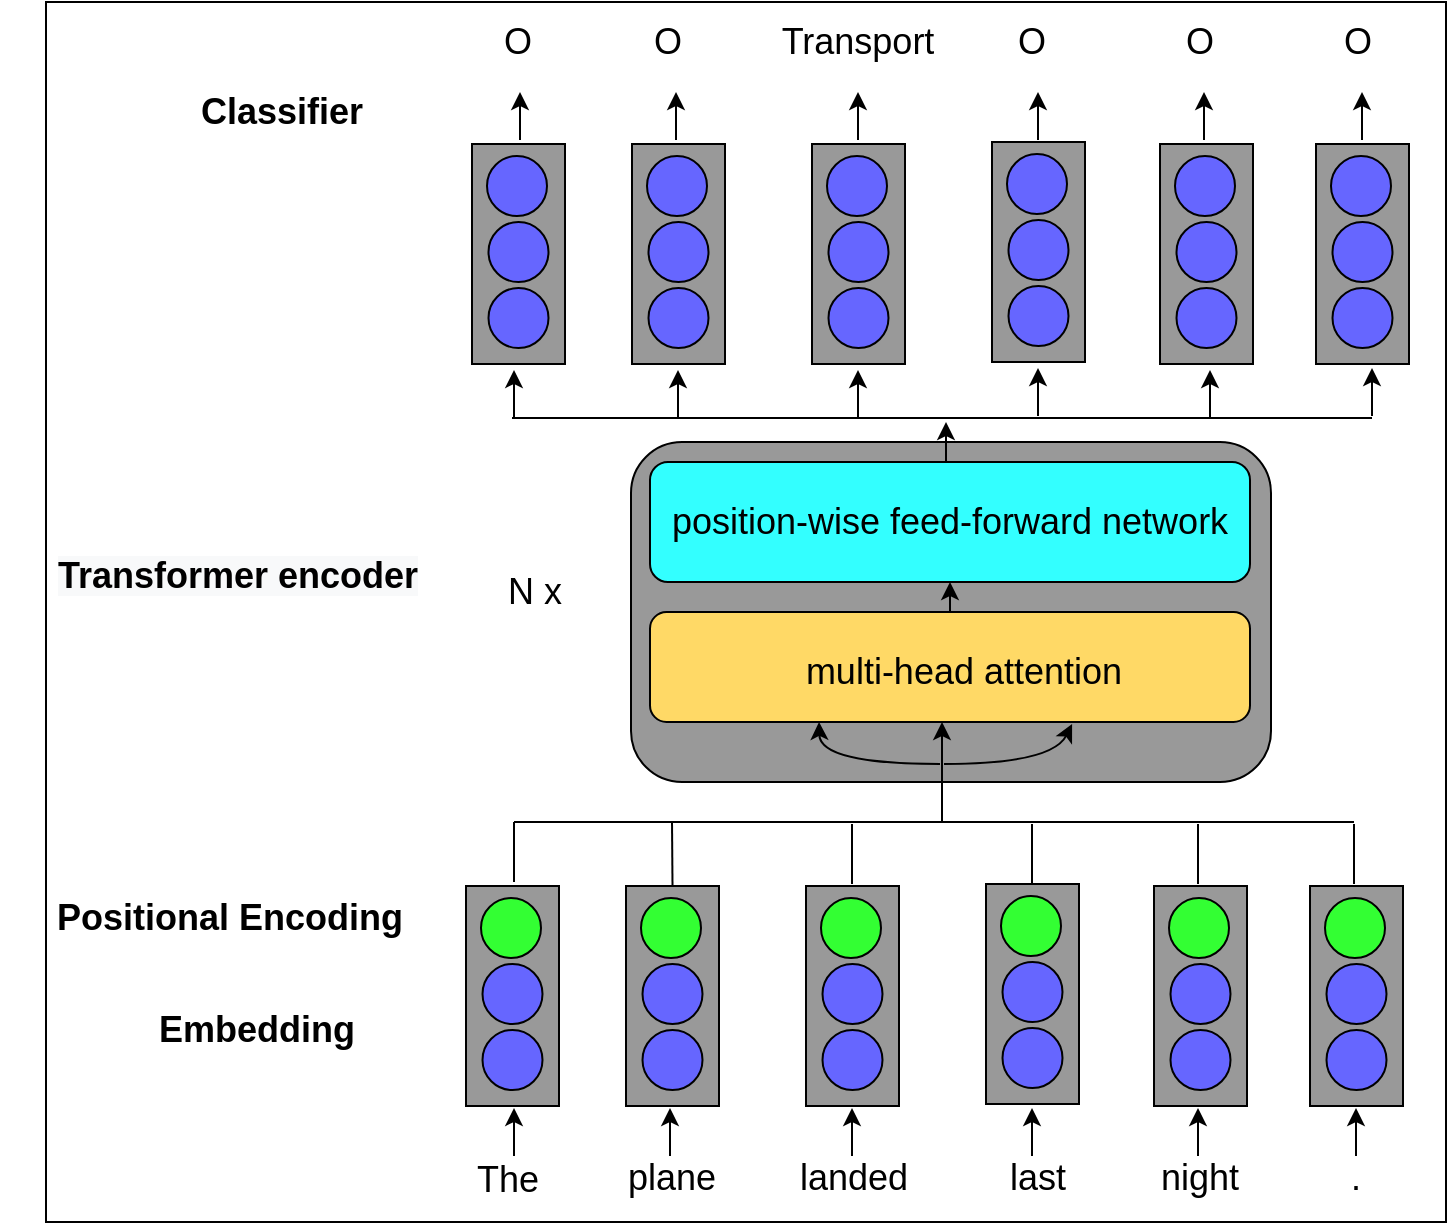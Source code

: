 <mxfile version="14.8.1" type="github">
  <diagram id="DuYkPQjpzPQcg6eWqPGx" name="Page-1">
    <mxGraphModel dx="1038" dy="547" grid="1" gridSize="10" guides="1" tooltips="1" connect="1" arrows="1" fold="1" page="1" pageScale="1" pageWidth="827" pageHeight="1169" math="0" shadow="0">
      <root>
        <mxCell id="0" />
        <mxCell id="1" parent="0" />
        <mxCell id="maLpkAeb7_vmMKxVR43D-1" value="" style="rounded=1;whiteSpace=wrap;html=1;fillColor=#999999;" parent="1" vertex="1">
          <mxGeometry x="322.5" y="230" width="320" height="170" as="geometry" />
        </mxCell>
        <mxCell id="maLpkAeb7_vmMKxVR43D-16" value="" style="rounded=0;whiteSpace=wrap;html=1;fillColor=#999999;" parent="1" vertex="1">
          <mxGeometry x="243" y="81" width="46.5" height="110" as="geometry" />
        </mxCell>
        <mxCell id="maLpkAeb7_vmMKxVR43D-17" value="" style="ellipse;whiteSpace=wrap;html=1;aspect=fixed;strokeColor=#000000;fillColor=#6666FF;" parent="1" vertex="1">
          <mxGeometry x="250.5" y="87" width="30" height="30" as="geometry" />
        </mxCell>
        <mxCell id="maLpkAeb7_vmMKxVR43D-18" value="" style="ellipse;whiteSpace=wrap;html=1;aspect=fixed;strokeColor=#000000;fillColor=#6666FF;" parent="1" vertex="1">
          <mxGeometry x="251.25" y="120" width="30" height="30" as="geometry" />
        </mxCell>
        <mxCell id="maLpkAeb7_vmMKxVR43D-19" value="" style="ellipse;whiteSpace=wrap;html=1;aspect=fixed;strokeColor=#000000;fillColor=#6666FF;" parent="1" vertex="1">
          <mxGeometry x="251.25" y="153" width="30" height="30" as="geometry" />
        </mxCell>
        <mxCell id="maLpkAeb7_vmMKxVR43D-77" value="" style="rounded=0;whiteSpace=wrap;html=1;fillColor=#999999;" parent="1" vertex="1">
          <mxGeometry x="323" y="81" width="46.5" height="110" as="geometry" />
        </mxCell>
        <mxCell id="maLpkAeb7_vmMKxVR43D-78" value="" style="ellipse;whiteSpace=wrap;html=1;aspect=fixed;strokeColor=#000000;fillColor=#6666FF;" parent="1" vertex="1">
          <mxGeometry x="330.5" y="87" width="30" height="30" as="geometry" />
        </mxCell>
        <mxCell id="maLpkAeb7_vmMKxVR43D-79" value="" style="ellipse;whiteSpace=wrap;html=1;aspect=fixed;strokeColor=#000000;fillColor=#6666FF;" parent="1" vertex="1">
          <mxGeometry x="331.25" y="120" width="30" height="30" as="geometry" />
        </mxCell>
        <mxCell id="maLpkAeb7_vmMKxVR43D-80" value="" style="ellipse;whiteSpace=wrap;html=1;aspect=fixed;strokeColor=#000000;fillColor=#6666FF;" parent="1" vertex="1">
          <mxGeometry x="331.25" y="153" width="30" height="30" as="geometry" />
        </mxCell>
        <mxCell id="maLpkAeb7_vmMKxVR43D-81" value="" style="rounded=0;whiteSpace=wrap;html=1;fillColor=#999999;" parent="1" vertex="1">
          <mxGeometry x="413" y="81" width="46.5" height="110" as="geometry" />
        </mxCell>
        <mxCell id="maLpkAeb7_vmMKxVR43D-82" value="" style="ellipse;whiteSpace=wrap;html=1;aspect=fixed;strokeColor=#000000;fillColor=#6666FF;" parent="1" vertex="1">
          <mxGeometry x="420.5" y="87" width="30" height="30" as="geometry" />
        </mxCell>
        <mxCell id="maLpkAeb7_vmMKxVR43D-83" value="" style="ellipse;whiteSpace=wrap;html=1;aspect=fixed;strokeColor=#000000;fillColor=#6666FF;" parent="1" vertex="1">
          <mxGeometry x="421.25" y="120" width="30" height="30" as="geometry" />
        </mxCell>
        <mxCell id="maLpkAeb7_vmMKxVR43D-84" value="" style="ellipse;whiteSpace=wrap;html=1;aspect=fixed;strokeColor=#000000;fillColor=#6666FF;" parent="1" vertex="1">
          <mxGeometry x="421.25" y="153" width="30" height="30" as="geometry" />
        </mxCell>
        <mxCell id="maLpkAeb7_vmMKxVR43D-85" value="" style="rounded=0;whiteSpace=wrap;html=1;fillColor=#999999;" parent="1" vertex="1">
          <mxGeometry x="503" y="80" width="46.5" height="110" as="geometry" />
        </mxCell>
        <mxCell id="maLpkAeb7_vmMKxVR43D-86" value="" style="ellipse;whiteSpace=wrap;html=1;aspect=fixed;strokeColor=#000000;fillColor=#6666FF;" parent="1" vertex="1">
          <mxGeometry x="510.5" y="86" width="30" height="30" as="geometry" />
        </mxCell>
        <mxCell id="maLpkAeb7_vmMKxVR43D-87" value="" style="ellipse;whiteSpace=wrap;html=1;aspect=fixed;strokeColor=#000000;fillColor=#6666FF;" parent="1" vertex="1">
          <mxGeometry x="511.25" y="119" width="30" height="30" as="geometry" />
        </mxCell>
        <mxCell id="maLpkAeb7_vmMKxVR43D-88" value="" style="ellipse;whiteSpace=wrap;html=1;aspect=fixed;strokeColor=#000000;fillColor=#6666FF;" parent="1" vertex="1">
          <mxGeometry x="511.25" y="152" width="30" height="30" as="geometry" />
        </mxCell>
        <mxCell id="maLpkAeb7_vmMKxVR43D-89" value="" style="rounded=0;whiteSpace=wrap;html=1;fillColor=#999999;" parent="1" vertex="1">
          <mxGeometry x="587" y="81" width="46.5" height="110" as="geometry" />
        </mxCell>
        <mxCell id="maLpkAeb7_vmMKxVR43D-90" value="" style="ellipse;whiteSpace=wrap;html=1;aspect=fixed;strokeColor=#000000;fillColor=#6666FF;" parent="1" vertex="1">
          <mxGeometry x="594.5" y="87" width="30" height="30" as="geometry" />
        </mxCell>
        <mxCell id="maLpkAeb7_vmMKxVR43D-91" value="" style="ellipse;whiteSpace=wrap;html=1;aspect=fixed;strokeColor=#000000;fillColor=#6666FF;" parent="1" vertex="1">
          <mxGeometry x="595.25" y="120" width="30" height="30" as="geometry" />
        </mxCell>
        <mxCell id="maLpkAeb7_vmMKxVR43D-92" value="" style="ellipse;whiteSpace=wrap;html=1;aspect=fixed;strokeColor=#000000;fillColor=#6666FF;" parent="1" vertex="1">
          <mxGeometry x="595.25" y="153" width="30" height="30" as="geometry" />
        </mxCell>
        <mxCell id="maLpkAeb7_vmMKxVR43D-93" value="" style="rounded=0;whiteSpace=wrap;html=1;fillColor=#999999;" parent="1" vertex="1">
          <mxGeometry x="665" y="81" width="46.5" height="110" as="geometry" />
        </mxCell>
        <mxCell id="maLpkAeb7_vmMKxVR43D-94" value="" style="ellipse;whiteSpace=wrap;html=1;aspect=fixed;strokeColor=#000000;fillColor=#6666FF;" parent="1" vertex="1">
          <mxGeometry x="672.5" y="87" width="30" height="30" as="geometry" />
        </mxCell>
        <mxCell id="maLpkAeb7_vmMKxVR43D-95" value="" style="ellipse;whiteSpace=wrap;html=1;aspect=fixed;strokeColor=#000000;fillColor=#6666FF;" parent="1" vertex="1">
          <mxGeometry x="673.25" y="120" width="30" height="30" as="geometry" />
        </mxCell>
        <mxCell id="maLpkAeb7_vmMKxVR43D-96" value="" style="ellipse;whiteSpace=wrap;html=1;aspect=fixed;strokeColor=#000000;fillColor=#6666FF;" parent="1" vertex="1">
          <mxGeometry x="673.25" y="153" width="30" height="30" as="geometry" />
        </mxCell>
        <mxCell id="maLpkAeb7_vmMKxVR43D-128" value="" style="endArrow=classic;html=1;" parent="1" edge="1">
          <mxGeometry width="50" height="50" relative="1" as="geometry">
            <mxPoint x="264" y="218" as="sourcePoint" />
            <mxPoint x="264" y="194" as="targetPoint" />
          </mxGeometry>
        </mxCell>
        <mxCell id="maLpkAeb7_vmMKxVR43D-129" value="" style="endArrow=classic;html=1;" parent="1" edge="1">
          <mxGeometry width="50" height="50" relative="1" as="geometry">
            <mxPoint x="346" y="218" as="sourcePoint" />
            <mxPoint x="346" y="194" as="targetPoint" />
          </mxGeometry>
        </mxCell>
        <mxCell id="maLpkAeb7_vmMKxVR43D-130" value="" style="endArrow=classic;html=1;" parent="1" edge="1">
          <mxGeometry width="50" height="50" relative="1" as="geometry">
            <mxPoint x="436" y="218" as="sourcePoint" />
            <mxPoint x="436" y="194" as="targetPoint" />
          </mxGeometry>
        </mxCell>
        <mxCell id="maLpkAeb7_vmMKxVR43D-131" value="" style="endArrow=classic;html=1;" parent="1" edge="1">
          <mxGeometry width="50" height="50" relative="1" as="geometry">
            <mxPoint x="526" y="217" as="sourcePoint" />
            <mxPoint x="526" y="193" as="targetPoint" />
          </mxGeometry>
        </mxCell>
        <mxCell id="maLpkAeb7_vmMKxVR43D-132" value="" style="endArrow=classic;html=1;" parent="1" edge="1">
          <mxGeometry width="50" height="50" relative="1" as="geometry">
            <mxPoint x="612" y="218" as="sourcePoint" />
            <mxPoint x="612" y="194" as="targetPoint" />
          </mxGeometry>
        </mxCell>
        <mxCell id="maLpkAeb7_vmMKxVR43D-133" value="" style="endArrow=classic;html=1;" parent="1" edge="1">
          <mxGeometry width="50" height="50" relative="1" as="geometry">
            <mxPoint x="693" y="217" as="sourcePoint" />
            <mxPoint x="693" y="193" as="targetPoint" />
          </mxGeometry>
        </mxCell>
        <mxCell id="maLpkAeb7_vmMKxVR43D-140" value="" style="endArrow=classic;html=1;" parent="1" edge="1">
          <mxGeometry width="50" height="50" relative="1" as="geometry">
            <mxPoint x="267" y="79" as="sourcePoint" />
            <mxPoint x="267" y="55" as="targetPoint" />
          </mxGeometry>
        </mxCell>
        <mxCell id="maLpkAeb7_vmMKxVR43D-141" value="" style="endArrow=classic;html=1;" parent="1" edge="1">
          <mxGeometry width="50" height="50" relative="1" as="geometry">
            <mxPoint x="345" y="79" as="sourcePoint" />
            <mxPoint x="345" y="55" as="targetPoint" />
          </mxGeometry>
        </mxCell>
        <mxCell id="maLpkAeb7_vmMKxVR43D-142" value="" style="endArrow=classic;html=1;" parent="1" edge="1">
          <mxGeometry width="50" height="50" relative="1" as="geometry">
            <mxPoint x="436" y="79" as="sourcePoint" />
            <mxPoint x="436" y="55" as="targetPoint" />
          </mxGeometry>
        </mxCell>
        <mxCell id="maLpkAeb7_vmMKxVR43D-143" value="" style="endArrow=classic;html=1;" parent="1" edge="1">
          <mxGeometry width="50" height="50" relative="1" as="geometry">
            <mxPoint x="526" y="79" as="sourcePoint" />
            <mxPoint x="526" y="55" as="targetPoint" />
          </mxGeometry>
        </mxCell>
        <mxCell id="maLpkAeb7_vmMKxVR43D-144" value="" style="endArrow=classic;html=1;" parent="1" edge="1">
          <mxGeometry width="50" height="50" relative="1" as="geometry">
            <mxPoint x="609" y="79" as="sourcePoint" />
            <mxPoint x="609" y="55" as="targetPoint" />
          </mxGeometry>
        </mxCell>
        <mxCell id="maLpkAeb7_vmMKxVR43D-145" value="" style="endArrow=classic;html=1;" parent="1" edge="1">
          <mxGeometry width="50" height="50" relative="1" as="geometry">
            <mxPoint x="688" y="79" as="sourcePoint" />
            <mxPoint x="688" y="55" as="targetPoint" />
          </mxGeometry>
        </mxCell>
        <mxCell id="maLpkAeb7_vmMKxVR43D-146" value="&lt;font style=&quot;font-size: 18px&quot;&gt;&lt;b&gt;Classifier&lt;/b&gt;&lt;/font&gt;" style="text;html=1;strokeColor=none;fillColor=none;align=center;verticalAlign=middle;whiteSpace=wrap;rounded=0;" parent="1" vertex="1">
          <mxGeometry x="113" y="50" width="70" height="30" as="geometry" />
        </mxCell>
        <mxCell id="maLpkAeb7_vmMKxVR43D-147" value="&lt;b style=&quot;color: rgb(0 , 0 , 0) ; font-family: &amp;#34;helvetica&amp;#34; ; font-size: 18px ; font-style: normal ; letter-spacing: normal ; text-align: center ; text-indent: 0px ; text-transform: none ; word-spacing: 0px ; background-color: rgb(248 , 249 , 250)&quot;&gt;Transformer encoder&lt;/b&gt;" style="text;whiteSpace=wrap;html=1;" parent="1" vertex="1">
          <mxGeometry x="34" y="280" width="203" height="62.5" as="geometry" />
        </mxCell>
        <mxCell id="maLpkAeb7_vmMKxVR43D-149" value="&lt;font style=&quot;font-size: 18px&quot;&gt;O&lt;/font&gt;" style="text;html=1;strokeColor=none;fillColor=none;align=center;verticalAlign=middle;whiteSpace=wrap;rounded=0;" parent="1" vertex="1">
          <mxGeometry x="246.25" y="20" width="40" height="20" as="geometry" />
        </mxCell>
        <mxCell id="maLpkAeb7_vmMKxVR43D-150" value="&lt;font style=&quot;font-size: 18px&quot;&gt;O&lt;/font&gt;" style="text;html=1;strokeColor=none;fillColor=none;align=center;verticalAlign=middle;whiteSpace=wrap;rounded=0;" parent="1" vertex="1">
          <mxGeometry x="321.25" y="20" width="40" height="20" as="geometry" />
        </mxCell>
        <mxCell id="maLpkAeb7_vmMKxVR43D-151" value="&lt;font style=&quot;font-size: 18px&quot;&gt;Transport&lt;/font&gt;" style="text;html=1;strokeColor=none;fillColor=none;align=center;verticalAlign=middle;whiteSpace=wrap;rounded=0;" parent="1" vertex="1">
          <mxGeometry x="415.5" y="20" width="40" height="20" as="geometry" />
        </mxCell>
        <mxCell id="maLpkAeb7_vmMKxVR43D-152" value="&lt;font style=&quot;font-size: 18px&quot;&gt;O&lt;/font&gt;" style="text;html=1;strokeColor=none;fillColor=none;align=center;verticalAlign=middle;whiteSpace=wrap;rounded=0;" parent="1" vertex="1">
          <mxGeometry x="503" y="20" width="40" height="20" as="geometry" />
        </mxCell>
        <mxCell id="maLpkAeb7_vmMKxVR43D-153" value="&lt;font style=&quot;font-size: 18px&quot;&gt;O&lt;/font&gt;" style="text;html=1;strokeColor=none;fillColor=none;align=center;verticalAlign=middle;whiteSpace=wrap;rounded=0;" parent="1" vertex="1">
          <mxGeometry x="587" y="20" width="40" height="20" as="geometry" />
        </mxCell>
        <mxCell id="maLpkAeb7_vmMKxVR43D-154" value="&lt;font style=&quot;font-size: 18px&quot;&gt;O&lt;/font&gt;" style="text;html=1;strokeColor=none;fillColor=none;align=center;verticalAlign=middle;whiteSpace=wrap;rounded=0;" parent="1" vertex="1">
          <mxGeometry x="665.5" y="20" width="40" height="20" as="geometry" />
        </mxCell>
        <mxCell id="maLpkAeb7_vmMKxVR43D-155" value="&lt;font style=&quot;font-size: 18px&quot;&gt;The&lt;/font&gt;" style="text;html=1;strokeColor=none;fillColor=none;align=center;verticalAlign=middle;whiteSpace=wrap;rounded=0;" parent="1" vertex="1">
          <mxGeometry x="241.25" y="589" width="40" height="20" as="geometry" />
        </mxCell>
        <mxCell id="maLpkAeb7_vmMKxVR43D-156" value="&lt;font style=&quot;font-size: 18px&quot;&gt;plane&lt;/font&gt;" style="text;html=1;strokeColor=none;fillColor=none;align=center;verticalAlign=middle;whiteSpace=wrap;rounded=0;" parent="1" vertex="1">
          <mxGeometry x="323" y="588" width="40" height="20" as="geometry" />
        </mxCell>
        <mxCell id="maLpkAeb7_vmMKxVR43D-157" value="&lt;font style=&quot;font-size: 18px&quot;&gt;landed&lt;/font&gt;" style="text;html=1;strokeColor=none;fillColor=none;align=center;verticalAlign=middle;whiteSpace=wrap;rounded=0;" parent="1" vertex="1">
          <mxGeometry x="413.5" y="588" width="40" height="20" as="geometry" />
        </mxCell>
        <mxCell id="maLpkAeb7_vmMKxVR43D-158" value="&lt;font style=&quot;font-size: 18px&quot;&gt;last&lt;/font&gt;" style="text;html=1;strokeColor=none;fillColor=none;align=center;verticalAlign=middle;whiteSpace=wrap;rounded=0;" parent="1" vertex="1">
          <mxGeometry x="505.5" y="588" width="40" height="20" as="geometry" />
        </mxCell>
        <mxCell id="maLpkAeb7_vmMKxVR43D-159" value="&lt;font style=&quot;font-size: 18px&quot;&gt;night&lt;/font&gt;" style="text;html=1;strokeColor=none;fillColor=none;align=center;verticalAlign=middle;whiteSpace=wrap;rounded=0;" parent="1" vertex="1">
          <mxGeometry x="586.5" y="588" width="40" height="20" as="geometry" />
        </mxCell>
        <mxCell id="maLpkAeb7_vmMKxVR43D-160" value="&lt;font style=&quot;font-size: 18px&quot;&gt;.&lt;/font&gt;" style="text;html=1;strokeColor=none;fillColor=none;align=center;verticalAlign=middle;whiteSpace=wrap;rounded=0;" parent="1" vertex="1">
          <mxGeometry x="665.25" y="588" width="40" height="20" as="geometry" />
        </mxCell>
        <mxCell id="xDaksqLBUdcfJjbqXDmH-2" value="&lt;font style=&quot;font-size: 18px&quot;&gt;&lt;b&gt;Positional Encoding&lt;/b&gt;&lt;/font&gt;" style="text;html=1;strokeColor=none;fillColor=none;align=center;verticalAlign=middle;whiteSpace=wrap;rounded=0;" parent="1" vertex="1">
          <mxGeometry x="7" y="458" width="230" height="20" as="geometry" />
        </mxCell>
        <mxCell id="xDaksqLBUdcfJjbqXDmH-5" value="&lt;font style=&quot;font-size: 18px&quot;&gt;N x&lt;/font&gt;" style="text;html=1;strokeColor=none;fillColor=none;align=center;verticalAlign=middle;whiteSpace=wrap;rounded=0;" parent="1" vertex="1">
          <mxGeometry x="243" y="295" width="62.75" height="20" as="geometry" />
        </mxCell>
        <mxCell id="xDaksqLBUdcfJjbqXDmH-6" value="" style="rounded=1;whiteSpace=wrap;html=1;fillColor=#33FFFF;" parent="1" vertex="1">
          <mxGeometry x="332" y="240" width="300" height="60" as="geometry" />
        </mxCell>
        <mxCell id="xDaksqLBUdcfJjbqXDmH-7" value="" style="rounded=1;whiteSpace=wrap;html=1;fillColor=#FFD966;" parent="1" vertex="1">
          <mxGeometry x="332" y="315" width="300" height="55" as="geometry" />
        </mxCell>
        <mxCell id="xDaksqLBUdcfJjbqXDmH-8" value="&lt;font style=&quot;font-size: 18px&quot;&gt;position-wise feed-forward network&lt;/font&gt;" style="text;html=1;strokeColor=none;fillColor=none;align=center;verticalAlign=middle;whiteSpace=wrap;rounded=0;" parent="1" vertex="1">
          <mxGeometry x="332" y="260" width="300" height="20" as="geometry" />
        </mxCell>
        <mxCell id="xDaksqLBUdcfJjbqXDmH-9" value="&lt;font style=&quot;font-size: 18px&quot;&gt;multi-head attention&lt;/font&gt;" style="text;html=1;strokeColor=none;fillColor=none;align=center;verticalAlign=middle;whiteSpace=wrap;rounded=0;" parent="1" vertex="1">
          <mxGeometry x="389" y="335" width="200" height="20" as="geometry" />
        </mxCell>
        <mxCell id="xDaksqLBUdcfJjbqXDmH-12" value="" style="endArrow=classic;html=1;entryX=0.5;entryY=1;entryDx=0;entryDy=0;exitX=0.5;exitY=0;exitDx=0;exitDy=0;" parent="1" source="xDaksqLBUdcfJjbqXDmH-7" target="xDaksqLBUdcfJjbqXDmH-6" edge="1">
          <mxGeometry width="50" height="50" relative="1" as="geometry">
            <mxPoint x="352" y="450" as="sourcePoint" />
            <mxPoint x="402" y="400" as="targetPoint" />
          </mxGeometry>
        </mxCell>
        <mxCell id="xDaksqLBUdcfJjbqXDmH-21" value="" style="curved=1;endArrow=classic;html=1;entryX=0.212;entryY=0.993;entryDx=0;entryDy=0;entryPerimeter=0;" parent="1" edge="1">
          <mxGeometry width="50" height="50" relative="1" as="geometry">
            <mxPoint x="477" y="391" as="sourcePoint" />
            <mxPoint x="416.52" y="369.95" as="targetPoint" />
            <Array as="points">
              <mxPoint x="417" y="391" />
            </Array>
          </mxGeometry>
        </mxCell>
        <mxCell id="xDaksqLBUdcfJjbqXDmH-22" value="" style="curved=1;endArrow=classic;html=1;entryX=0.805;entryY=1;entryDx=0;entryDy=0;entryPerimeter=0;" parent="1" edge="1">
          <mxGeometry width="50" height="50" relative="1" as="geometry">
            <mxPoint x="479" y="391" as="sourcePoint" />
            <mxPoint x="543.05" y="371" as="targetPoint" />
            <Array as="points">
              <mxPoint x="533" y="391" />
            </Array>
          </mxGeometry>
        </mxCell>
        <mxCell id="83LS7o5-QVfSA1-QqGP4-1" value="" style="rounded=0;whiteSpace=wrap;html=1;fillColor=none;" parent="1" vertex="1">
          <mxGeometry x="30" y="10" width="700" height="610" as="geometry" />
        </mxCell>
        <mxCell id="IDyTOYsuU9r8Vxunkzsr-3" value="" style="endArrow=classic;html=1;" parent="1" edge="1">
          <mxGeometry width="50" height="50" relative="1" as="geometry">
            <mxPoint x="478" y="420" as="sourcePoint" />
            <mxPoint x="478" y="370" as="targetPoint" />
          </mxGeometry>
        </mxCell>
        <mxCell id="IDyTOYsuU9r8Vxunkzsr-4" value="" style="endArrow=none;html=1;" parent="1" edge="1">
          <mxGeometry width="50" height="50" relative="1" as="geometry">
            <mxPoint x="263" y="218" as="sourcePoint" />
            <mxPoint x="693" y="218" as="targetPoint" />
          </mxGeometry>
        </mxCell>
        <mxCell id="IDyTOYsuU9r8Vxunkzsr-5" value="" style="endArrow=classic;html=1;" parent="1" edge="1">
          <mxGeometry width="50" height="50" relative="1" as="geometry">
            <mxPoint x="480" y="240" as="sourcePoint" />
            <mxPoint x="480" y="220" as="targetPoint" />
          </mxGeometry>
        </mxCell>
        <mxCell id="J-hozlYdGBN9e2lSSyaY-2" value="&lt;font style=&quot;font-size: 18px&quot;&gt;&lt;b&gt;Embedding&lt;/b&gt;&lt;/font&gt;" style="text;html=1;strokeColor=none;fillColor=none;align=center;verticalAlign=middle;whiteSpace=wrap;rounded=0;" vertex="1" parent="1">
          <mxGeometry x="79" y="514" width="113" height="20" as="geometry" />
        </mxCell>
        <mxCell id="J-hozlYdGBN9e2lSSyaY-27" value="" style="rounded=0;whiteSpace=wrap;html=1;fillColor=#999999;" vertex="1" parent="1">
          <mxGeometry x="240" y="452" width="46.5" height="110" as="geometry" />
        </mxCell>
        <mxCell id="J-hozlYdGBN9e2lSSyaY-28" value="" style="ellipse;whiteSpace=wrap;html=1;aspect=fixed;strokeColor=#000000;fillColor=#33FF33;" vertex="1" parent="1">
          <mxGeometry x="247.5" y="458" width="30" height="30" as="geometry" />
        </mxCell>
        <mxCell id="J-hozlYdGBN9e2lSSyaY-29" value="" style="ellipse;whiteSpace=wrap;html=1;aspect=fixed;strokeColor=#000000;fillColor=#6666FF;" vertex="1" parent="1">
          <mxGeometry x="248.25" y="491" width="30" height="30" as="geometry" />
        </mxCell>
        <mxCell id="J-hozlYdGBN9e2lSSyaY-30" value="" style="ellipse;whiteSpace=wrap;html=1;aspect=fixed;strokeColor=#000000;fillColor=#6666FF;" vertex="1" parent="1">
          <mxGeometry x="248.25" y="524" width="30" height="30" as="geometry" />
        </mxCell>
        <mxCell id="J-hozlYdGBN9e2lSSyaY-31" value="" style="rounded=0;whiteSpace=wrap;html=1;fillColor=#999999;" vertex="1" parent="1">
          <mxGeometry x="320" y="452" width="46.5" height="110" as="geometry" />
        </mxCell>
        <mxCell id="J-hozlYdGBN9e2lSSyaY-32" value="" style="ellipse;whiteSpace=wrap;html=1;aspect=fixed;strokeColor=#000000;fillColor=#33FF33;" vertex="1" parent="1">
          <mxGeometry x="327.5" y="458" width="30" height="30" as="geometry" />
        </mxCell>
        <mxCell id="J-hozlYdGBN9e2lSSyaY-33" value="" style="ellipse;whiteSpace=wrap;html=1;aspect=fixed;strokeColor=#000000;fillColor=#6666FF;" vertex="1" parent="1">
          <mxGeometry x="328.25" y="491" width="30" height="30" as="geometry" />
        </mxCell>
        <mxCell id="J-hozlYdGBN9e2lSSyaY-34" value="" style="ellipse;whiteSpace=wrap;html=1;aspect=fixed;strokeColor=#000000;fillColor=#6666FF;" vertex="1" parent="1">
          <mxGeometry x="328.25" y="524" width="30" height="30" as="geometry" />
        </mxCell>
        <mxCell id="J-hozlYdGBN9e2lSSyaY-35" value="" style="rounded=0;whiteSpace=wrap;html=1;fillColor=#999999;" vertex="1" parent="1">
          <mxGeometry x="410" y="452" width="46.5" height="110" as="geometry" />
        </mxCell>
        <mxCell id="J-hozlYdGBN9e2lSSyaY-36" value="" style="ellipse;whiteSpace=wrap;html=1;aspect=fixed;strokeColor=#000000;fillColor=#33FF33;" vertex="1" parent="1">
          <mxGeometry x="417.5" y="458" width="30" height="30" as="geometry" />
        </mxCell>
        <mxCell id="J-hozlYdGBN9e2lSSyaY-37" value="" style="ellipse;whiteSpace=wrap;html=1;aspect=fixed;strokeColor=#000000;fillColor=#6666FF;" vertex="1" parent="1">
          <mxGeometry x="418.25" y="491" width="30" height="30" as="geometry" />
        </mxCell>
        <mxCell id="J-hozlYdGBN9e2lSSyaY-38" value="" style="ellipse;whiteSpace=wrap;html=1;aspect=fixed;strokeColor=#000000;fillColor=#6666FF;" vertex="1" parent="1">
          <mxGeometry x="418.25" y="524" width="30" height="30" as="geometry" />
        </mxCell>
        <mxCell id="J-hozlYdGBN9e2lSSyaY-39" value="" style="rounded=0;whiteSpace=wrap;html=1;fillColor=#999999;" vertex="1" parent="1">
          <mxGeometry x="500" y="451" width="46.5" height="110" as="geometry" />
        </mxCell>
        <mxCell id="J-hozlYdGBN9e2lSSyaY-40" value="" style="ellipse;whiteSpace=wrap;html=1;aspect=fixed;strokeColor=#000000;fillColor=#33FF33;" vertex="1" parent="1">
          <mxGeometry x="507.5" y="457" width="30" height="30" as="geometry" />
        </mxCell>
        <mxCell id="J-hozlYdGBN9e2lSSyaY-41" value="" style="ellipse;whiteSpace=wrap;html=1;aspect=fixed;strokeColor=#000000;fillColor=#6666FF;" vertex="1" parent="1">
          <mxGeometry x="508.25" y="490" width="30" height="30" as="geometry" />
        </mxCell>
        <mxCell id="J-hozlYdGBN9e2lSSyaY-42" value="" style="ellipse;whiteSpace=wrap;html=1;aspect=fixed;strokeColor=#000000;fillColor=#6666FF;" vertex="1" parent="1">
          <mxGeometry x="508.25" y="523" width="30" height="30" as="geometry" />
        </mxCell>
        <mxCell id="J-hozlYdGBN9e2lSSyaY-43" value="" style="rounded=0;whiteSpace=wrap;html=1;fillColor=#999999;" vertex="1" parent="1">
          <mxGeometry x="584" y="452" width="46.5" height="110" as="geometry" />
        </mxCell>
        <mxCell id="J-hozlYdGBN9e2lSSyaY-44" value="" style="ellipse;whiteSpace=wrap;html=1;aspect=fixed;strokeColor=#000000;fillColor=#33FF33;" vertex="1" parent="1">
          <mxGeometry x="591.5" y="458" width="30" height="30" as="geometry" />
        </mxCell>
        <mxCell id="J-hozlYdGBN9e2lSSyaY-45" value="" style="ellipse;whiteSpace=wrap;html=1;aspect=fixed;strokeColor=#000000;fillColor=#6666FF;" vertex="1" parent="1">
          <mxGeometry x="592.25" y="491" width="30" height="30" as="geometry" />
        </mxCell>
        <mxCell id="J-hozlYdGBN9e2lSSyaY-46" value="" style="ellipse;whiteSpace=wrap;html=1;aspect=fixed;strokeColor=#000000;fillColor=#6666FF;" vertex="1" parent="1">
          <mxGeometry x="592.25" y="524" width="30" height="30" as="geometry" />
        </mxCell>
        <mxCell id="J-hozlYdGBN9e2lSSyaY-47" value="" style="rounded=0;whiteSpace=wrap;html=1;fillColor=#999999;" vertex="1" parent="1">
          <mxGeometry x="662" y="452" width="46.5" height="110" as="geometry" />
        </mxCell>
        <mxCell id="J-hozlYdGBN9e2lSSyaY-48" value="" style="ellipse;whiteSpace=wrap;html=1;aspect=fixed;strokeColor=#000000;fillColor=#33FF33;" vertex="1" parent="1">
          <mxGeometry x="669.5" y="458" width="30" height="30" as="geometry" />
        </mxCell>
        <mxCell id="J-hozlYdGBN9e2lSSyaY-49" value="" style="ellipse;whiteSpace=wrap;html=1;aspect=fixed;strokeColor=#000000;fillColor=#6666FF;" vertex="1" parent="1">
          <mxGeometry x="670.25" y="491" width="30" height="30" as="geometry" />
        </mxCell>
        <mxCell id="J-hozlYdGBN9e2lSSyaY-50" value="" style="ellipse;whiteSpace=wrap;html=1;aspect=fixed;strokeColor=#000000;fillColor=#6666FF;" vertex="1" parent="1">
          <mxGeometry x="670.25" y="524" width="30" height="30" as="geometry" />
        </mxCell>
        <mxCell id="J-hozlYdGBN9e2lSSyaY-64" value="" style="endArrow=classic;html=1;" edge="1" parent="1">
          <mxGeometry width="50" height="50" relative="1" as="geometry">
            <mxPoint x="264" y="587" as="sourcePoint" />
            <mxPoint x="264" y="563" as="targetPoint" />
          </mxGeometry>
        </mxCell>
        <mxCell id="J-hozlYdGBN9e2lSSyaY-65" value="" style="endArrow=classic;html=1;" edge="1" parent="1">
          <mxGeometry width="50" height="50" relative="1" as="geometry">
            <mxPoint x="342" y="587" as="sourcePoint" />
            <mxPoint x="342" y="563" as="targetPoint" />
          </mxGeometry>
        </mxCell>
        <mxCell id="J-hozlYdGBN9e2lSSyaY-66" value="" style="endArrow=classic;html=1;" edge="1" parent="1">
          <mxGeometry width="50" height="50" relative="1" as="geometry">
            <mxPoint x="433" y="587" as="sourcePoint" />
            <mxPoint x="433" y="563" as="targetPoint" />
          </mxGeometry>
        </mxCell>
        <mxCell id="J-hozlYdGBN9e2lSSyaY-67" value="" style="endArrow=classic;html=1;" edge="1" parent="1">
          <mxGeometry width="50" height="50" relative="1" as="geometry">
            <mxPoint x="523" y="587" as="sourcePoint" />
            <mxPoint x="523" y="563" as="targetPoint" />
          </mxGeometry>
        </mxCell>
        <mxCell id="J-hozlYdGBN9e2lSSyaY-68" value="" style="endArrow=classic;html=1;" edge="1" parent="1">
          <mxGeometry width="50" height="50" relative="1" as="geometry">
            <mxPoint x="606" y="587" as="sourcePoint" />
            <mxPoint x="606" y="563" as="targetPoint" />
          </mxGeometry>
        </mxCell>
        <mxCell id="J-hozlYdGBN9e2lSSyaY-69" value="" style="endArrow=classic;html=1;" edge="1" parent="1">
          <mxGeometry width="50" height="50" relative="1" as="geometry">
            <mxPoint x="685" y="587" as="sourcePoint" />
            <mxPoint x="685" y="563" as="targetPoint" />
          </mxGeometry>
        </mxCell>
        <mxCell id="J-hozlYdGBN9e2lSSyaY-70" value="" style="endArrow=none;html=1;" edge="1" parent="1">
          <mxGeometry width="50" height="50" relative="1" as="geometry">
            <mxPoint x="264" y="420" as="sourcePoint" />
            <mxPoint x="684" y="420" as="targetPoint" />
          </mxGeometry>
        </mxCell>
        <mxCell id="J-hozlYdGBN9e2lSSyaY-71" value="" style="endArrow=none;html=1;" edge="1" parent="1">
          <mxGeometry width="50" height="50" relative="1" as="geometry">
            <mxPoint x="264" y="450" as="sourcePoint" />
            <mxPoint x="264" y="420" as="targetPoint" />
          </mxGeometry>
        </mxCell>
        <mxCell id="J-hozlYdGBN9e2lSSyaY-73" value="" style="endArrow=none;html=1;exitX=0.5;exitY=0;exitDx=0;exitDy=0;" edge="1" parent="1" source="J-hozlYdGBN9e2lSSyaY-31">
          <mxGeometry width="50" height="50" relative="1" as="geometry">
            <mxPoint x="350" y="430" as="sourcePoint" />
            <mxPoint x="343" y="420" as="targetPoint" />
          </mxGeometry>
        </mxCell>
        <mxCell id="J-hozlYdGBN9e2lSSyaY-74" value="" style="endArrow=none;html=1;" edge="1" parent="1">
          <mxGeometry width="50" height="50" relative="1" as="geometry">
            <mxPoint x="433" y="451" as="sourcePoint" />
            <mxPoint x="433" y="421" as="targetPoint" />
          </mxGeometry>
        </mxCell>
        <mxCell id="J-hozlYdGBN9e2lSSyaY-75" value="" style="endArrow=none;html=1;" edge="1" parent="1">
          <mxGeometry width="50" height="50" relative="1" as="geometry">
            <mxPoint x="523" y="451" as="sourcePoint" />
            <mxPoint x="523" y="421" as="targetPoint" />
          </mxGeometry>
        </mxCell>
        <mxCell id="J-hozlYdGBN9e2lSSyaY-76" value="" style="endArrow=none;html=1;" edge="1" parent="1">
          <mxGeometry width="50" height="50" relative="1" as="geometry">
            <mxPoint x="606" y="451" as="sourcePoint" />
            <mxPoint x="606" y="421" as="targetPoint" />
          </mxGeometry>
        </mxCell>
        <mxCell id="J-hozlYdGBN9e2lSSyaY-77" value="" style="endArrow=none;html=1;" edge="1" parent="1">
          <mxGeometry width="50" height="50" relative="1" as="geometry">
            <mxPoint x="684" y="451" as="sourcePoint" />
            <mxPoint x="684" y="421" as="targetPoint" />
          </mxGeometry>
        </mxCell>
      </root>
    </mxGraphModel>
  </diagram>
</mxfile>
